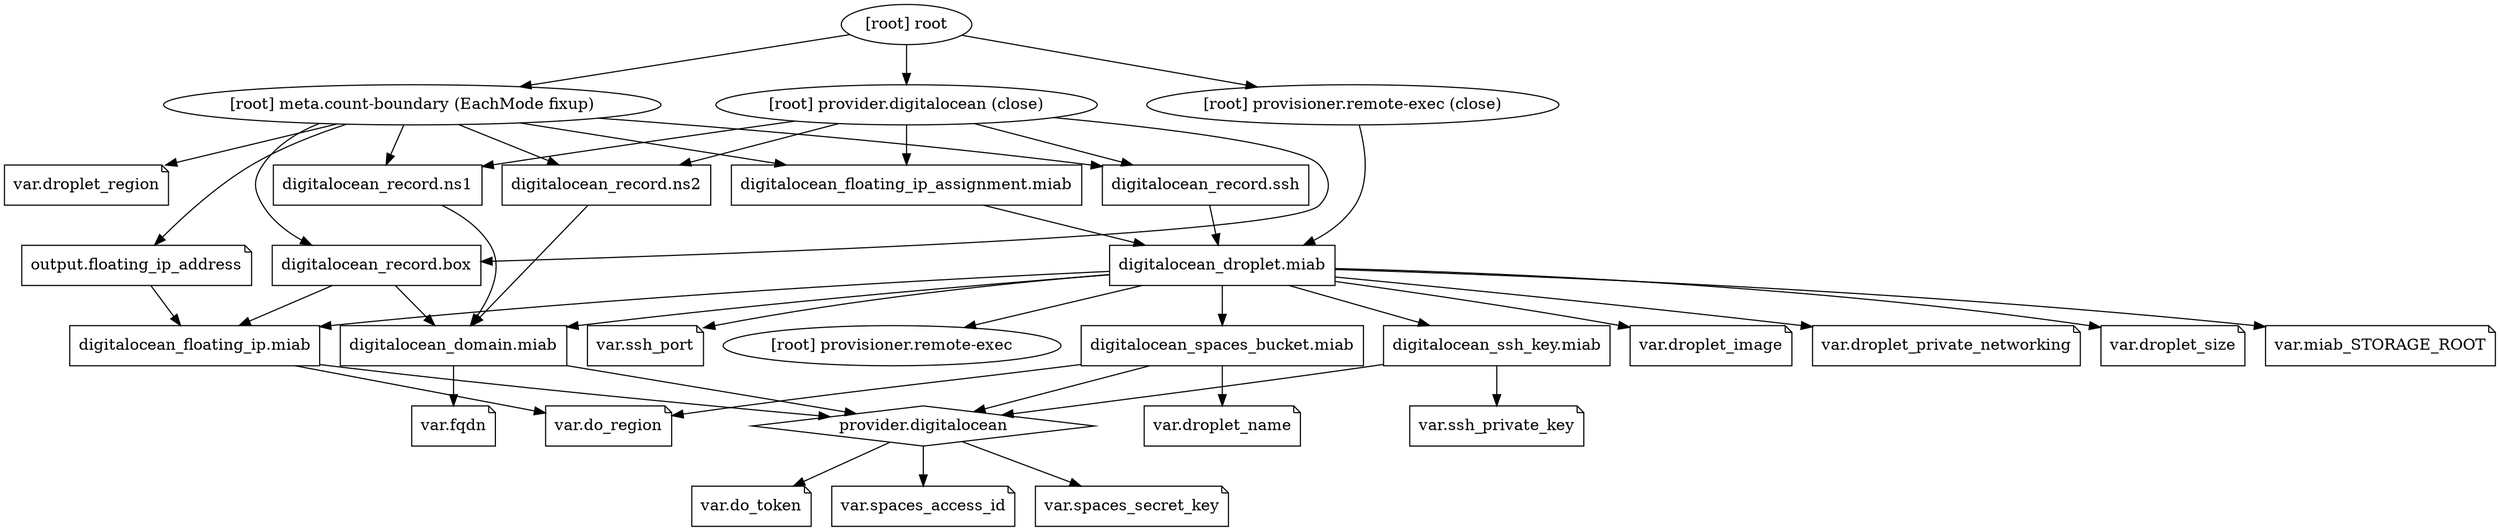 digraph {
	compound = "true"
	newrank = "true"
	subgraph "root" {
		"[root] digitalocean_domain.miab" [label = "digitalocean_domain.miab", shape = "box"]
		"[root] digitalocean_droplet.miab" [label = "digitalocean_droplet.miab", shape = "box"]
		"[root] digitalocean_floating_ip.miab" [label = "digitalocean_floating_ip.miab", shape = "box"]
		"[root] digitalocean_floating_ip_assignment.miab" [label = "digitalocean_floating_ip_assignment.miab", shape = "box"]
		"[root] digitalocean_record.box" [label = "digitalocean_record.box", shape = "box"]
		"[root] digitalocean_record.ns1" [label = "digitalocean_record.ns1", shape = "box"]
		"[root] digitalocean_record.ns2" [label = "digitalocean_record.ns2", shape = "box"]
		"[root] digitalocean_record.ssh" [label = "digitalocean_record.ssh", shape = "box"]
		"[root] digitalocean_spaces_bucket.miab" [label = "digitalocean_spaces_bucket.miab", shape = "box"]
		"[root] digitalocean_ssh_key.miab" [label = "digitalocean_ssh_key.miab", shape = "box"]
		"[root] output.floating_ip_address" [label = "output.floating_ip_address", shape = "note"]
		"[root] provider.digitalocean" [label = "provider.digitalocean", shape = "diamond"]
		"[root] var.do_region" [label = "var.do_region", shape = "note"]
		"[root] var.do_token" [label = "var.do_token", shape = "note"]
		"[root] var.droplet_image" [label = "var.droplet_image", shape = "note"]
		"[root] var.droplet_name" [label = "var.droplet_name", shape = "note"]
		"[root] var.droplet_private_networking" [label = "var.droplet_private_networking", shape = "note"]
		"[root] var.droplet_region" [label = "var.droplet_region", shape = "note"]
		"[root] var.droplet_size" [label = "var.droplet_size", shape = "note"]
		"[root] var.fqdn" [label = "var.fqdn", shape = "note"]
		"[root] var.miab_STORAGE_ROOT" [label = "var.miab_STORAGE_ROOT", shape = "note"]
		"[root] var.spaces_access_id" [label = "var.spaces_access_id", shape = "note"]
		"[root] var.spaces_secret_key" [label = "var.spaces_secret_key", shape = "note"]
		"[root] var.ssh_port" [label = "var.ssh_port", shape = "note"]
		"[root] var.ssh_private_key" [label = "var.ssh_private_key", shape = "note"]
		"[root] digitalocean_domain.miab" -> "[root] provider.digitalocean"
		"[root] digitalocean_domain.miab" -> "[root] var.fqdn"
		"[root] digitalocean_droplet.miab" -> "[root] digitalocean_domain.miab"
		"[root] digitalocean_droplet.miab" -> "[root] digitalocean_floating_ip.miab"
		"[root] digitalocean_droplet.miab" -> "[root] digitalocean_spaces_bucket.miab"
		"[root] digitalocean_droplet.miab" -> "[root] digitalocean_ssh_key.miab"
		"[root] digitalocean_droplet.miab" -> "[root] provisioner.remote-exec"
		"[root] digitalocean_droplet.miab" -> "[root] var.droplet_image"
		"[root] digitalocean_droplet.miab" -> "[root] var.droplet_private_networking"
		"[root] digitalocean_droplet.miab" -> "[root] var.droplet_size"
		"[root] digitalocean_droplet.miab" -> "[root] var.miab_STORAGE_ROOT"
		"[root] digitalocean_droplet.miab" -> "[root] var.ssh_port"
		"[root] digitalocean_floating_ip.miab" -> "[root] provider.digitalocean"
		"[root] digitalocean_floating_ip.miab" -> "[root] var.do_region"
		"[root] digitalocean_floating_ip_assignment.miab" -> "[root] digitalocean_droplet.miab"
		"[root] digitalocean_record.box" -> "[root] digitalocean_domain.miab"
		"[root] digitalocean_record.box" -> "[root] digitalocean_floating_ip.miab"
		"[root] digitalocean_record.ns1" -> "[root] digitalocean_domain.miab"
		"[root] digitalocean_record.ns2" -> "[root] digitalocean_domain.miab"
		"[root] digitalocean_record.ssh" -> "[root] digitalocean_droplet.miab"
		"[root] digitalocean_spaces_bucket.miab" -> "[root] provider.digitalocean"
		"[root] digitalocean_spaces_bucket.miab" -> "[root] var.do_region"
		"[root] digitalocean_spaces_bucket.miab" -> "[root] var.droplet_name"
		"[root] digitalocean_ssh_key.miab" -> "[root] provider.digitalocean"
		"[root] digitalocean_ssh_key.miab" -> "[root] var.ssh_private_key"
		"[root] meta.count-boundary (EachMode fixup)" -> "[root] digitalocean_floating_ip_assignment.miab"
		"[root] meta.count-boundary (EachMode fixup)" -> "[root] digitalocean_record.box"
		"[root] meta.count-boundary (EachMode fixup)" -> "[root] digitalocean_record.ns1"
		"[root] meta.count-boundary (EachMode fixup)" -> "[root] digitalocean_record.ns2"
		"[root] meta.count-boundary (EachMode fixup)" -> "[root] digitalocean_record.ssh"
		"[root] meta.count-boundary (EachMode fixup)" -> "[root] output.floating_ip_address"
		"[root] meta.count-boundary (EachMode fixup)" -> "[root] var.droplet_region"
		"[root] output.floating_ip_address" -> "[root] digitalocean_floating_ip.miab"
		"[root] provider.digitalocean (close)" -> "[root] digitalocean_floating_ip_assignment.miab"
		"[root] provider.digitalocean (close)" -> "[root] digitalocean_record.box"
		"[root] provider.digitalocean (close)" -> "[root] digitalocean_record.ns1"
		"[root] provider.digitalocean (close)" -> "[root] digitalocean_record.ns2"
		"[root] provider.digitalocean (close)" -> "[root] digitalocean_record.ssh"
		"[root] provider.digitalocean" -> "[root] var.do_token"
		"[root] provider.digitalocean" -> "[root] var.spaces_access_id"
		"[root] provider.digitalocean" -> "[root] var.spaces_secret_key"
		"[root] provisioner.remote-exec (close)" -> "[root] digitalocean_droplet.miab"
		"[root] root" -> "[root] meta.count-boundary (EachMode fixup)"
		"[root] root" -> "[root] provider.digitalocean (close)"
		"[root] root" -> "[root] provisioner.remote-exec (close)"
	}
}

